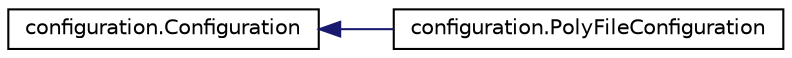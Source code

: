digraph "Graphical Class Hierarchy"
{
  edge [fontname="Helvetica",fontsize="10",labelfontname="Helvetica",labelfontsize="10"];
  node [fontname="Helvetica",fontsize="10",shape=record];
  rankdir="LR";
  Node1 [label="configuration.Configuration",height=0.2,width=0.4,color="black", fillcolor="white", style="filled",URL="$classconfiguration_1_1Configuration.html",tooltip="Static class that holds important global variables. "];
  Node1 -> Node2 [dir="back",color="midnightblue",fontsize="10",style="solid",fontname="Helvetica"];
  Node2 [label="configuration.PolyFileConfiguration",height=0.2,width=0.4,color="black", fillcolor="white", style="filled",URL="$classconfiguration_1_1PolyFileConfiguration.html",tooltip="Extends the Configuration class. "];
}
